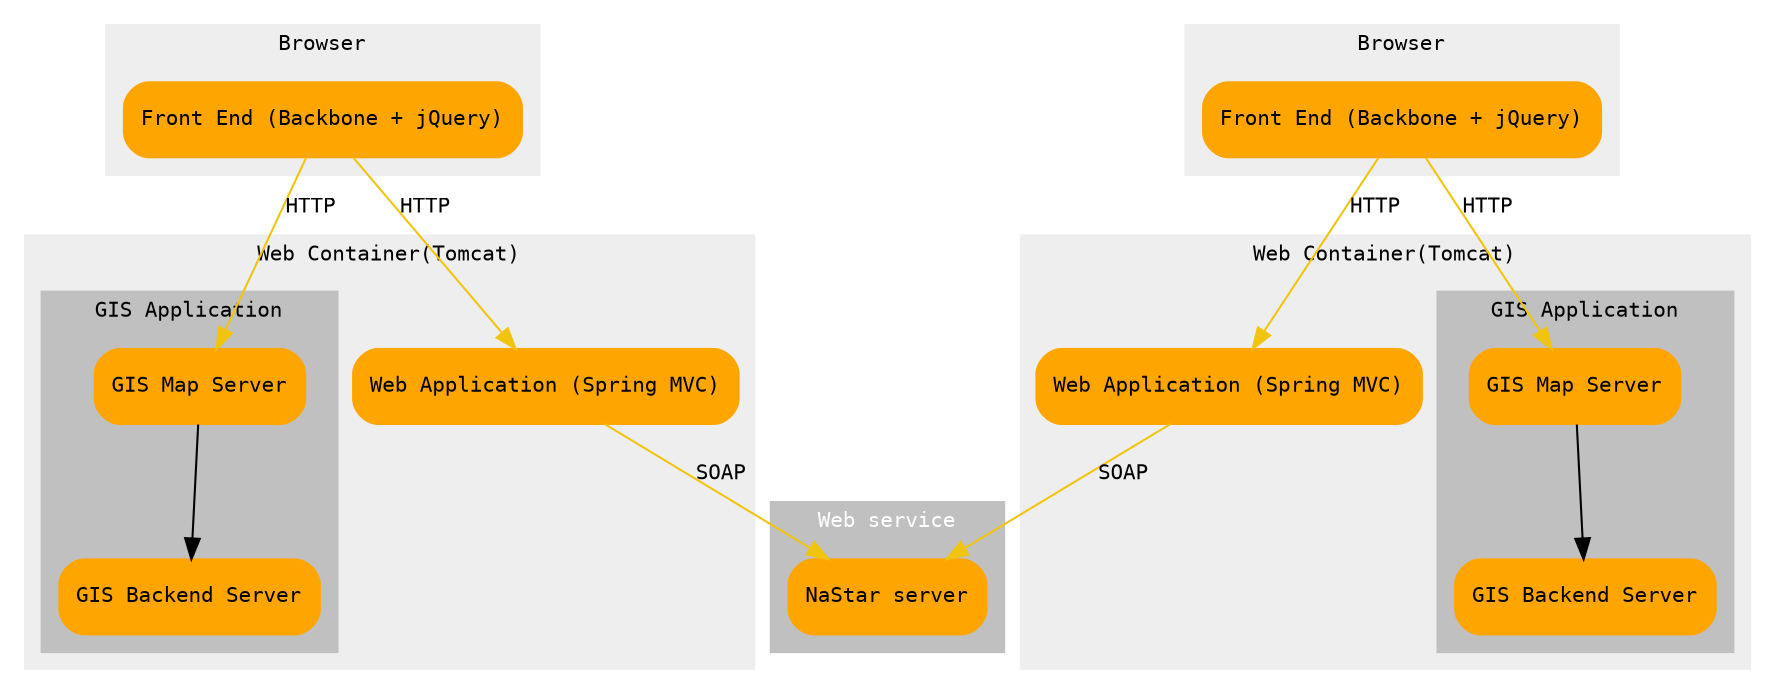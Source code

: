 digraph geo_before{
    fontname="Consolas";
    fontsize=10;

    node [shape="Mrecord", fontname="Consolas", fontsize=10];
    edge [color="#F1C40F", fontname="Consolas", fontsize=10];

    subgraph cluster_client01 {
        label="Browser";
        style="filled";
        color="#eeeeee";

        node [style="filled", color="orange"];
        front_end_dev01 [label="Front End (Backbone + jQuery)"];
    }

    subgraph cluster_client02 {
        label="Browser";
        style="filled";
        color="#eeeeee";

        node [style="filled", color="orange"];
        front_end_dev02 [label="Front End (Backbone + jQuery)"];
    }

    subgraph cluster_dev01 {
        label="Web Container(Tomcat)";
        style="filled";
        color="#eeeeee";

        node [style="filled", color="orange"];

        web_application_dev01 [label="Web Application (Spring MVC)"];

        subgraph cluster_gis_dev01{
            label="GIS Application";
            style="filled";
            color="grey";
            gis_server_dev01 [label="GIS Map Server"];
            gis_worker_dev01 [label="GIS Backend Server"];
            gis_server_dev01 -> gis_worker_dev01 [color="black"];
        }

        front_end_dev01 -> web_application_dev01 [label="HTTP"];
        front_end_dev01 -> gis_server_dev01 [label="HTTP"];
    }

    subgraph cluster_dev02 {
        label="Web Container(Tomcat)";
        style="filled";
        color="#eeeeee";

        node [style="filled", color="orange"];

        web_application_dev02 [label="Web Application (Spring MVC)"];
        gis_server_dev02 [label="GIS Server"];

        subgraph cluster_gis_dev02 {
            label="GIS Application";
            style="filled";
            color="grey";

            gis_server_dev02 [label="GIS Map Server"];
            gis_worker_dev02 [label="GIS Backend Server"];
            gis_server_dev02 -> gis_worker_dev02 [color="black"];
        }

        front_end_dev02 -> web_application_dev02 [label="HTTP"];
        front_end_dev02 -> gis_server_dev02 [label="HTTP"];
    }

    subgraph cluster_nastar {
        label="Web service";
        color="grey";
        style="filled";
        fontcolor="#ffffff";

        node [style="filled", color="orange"];
        nastar [label="NaStar server"];
    }
    
    web_application_dev01 -> nastar [label="SOAP"];
    web_application_dev02 -> nastar [label="SOAP"];
}
